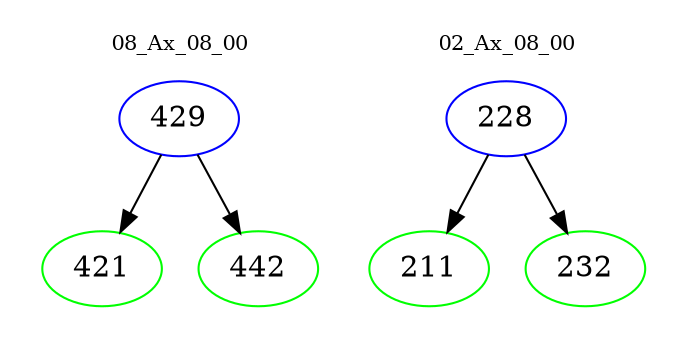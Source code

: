 digraph{
subgraph cluster_0 {
color = white
label = "08_Ax_08_00";
fontsize=10;
T0_429 [label="429", color="blue"]
T0_429 -> T0_421 [color="black"]
T0_421 [label="421", color="green"]
T0_429 -> T0_442 [color="black"]
T0_442 [label="442", color="green"]
}
subgraph cluster_1 {
color = white
label = "02_Ax_08_00";
fontsize=10;
T1_228 [label="228", color="blue"]
T1_228 -> T1_211 [color="black"]
T1_211 [label="211", color="green"]
T1_228 -> T1_232 [color="black"]
T1_232 [label="232", color="green"]
}
}
